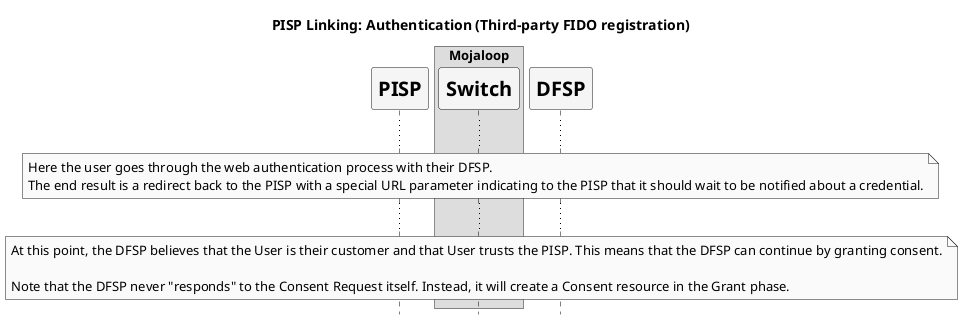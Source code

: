 @startuml

' declaring skinparam
skinparam shadowing false
skinparam defaultFontName Verdana
skinparam monochrome true
skinparam SequenceLifeLineBackgroundColor WhiteSmoke
skinparam SequenceLifeLineBorderColor Black
skinparam ParticipantFontStyle Bold
skinparam ParticipantFontSize 20
skinparam ParticipantBackgroundColor WhiteSmoke
skinparam ArrowColor Black

hide footbox

title PISP Linking: Authentication (Third-party FIDO registration)

participant "PISP" as PISP

box "Mojaloop"
    participant Switch
end box

participant "DFSP" as DFSP

autonumber 1 "<b>3P-FIDO-AUTH-#</b>"

...

note over PISP, DFSP
  Here the user goes through the web authentication process with their DFSP.
  The end result is a redirect back to the PISP with a special URL parameter indicating to the PISP that it should wait to be notified about a credential.
end note

...

autonumber 1 "<b>AUTH-#</b>"

note over PISP, DFSP
  At this point, the DFSP believes that the User is their customer and that User trusts the PISP. This means that the DFSP can continue by granting consent.

  Note that the DFSP never "responds" to the Consent Request itself. Instead, it will create a Consent resource in the Grant phase.
end note

@enduml

